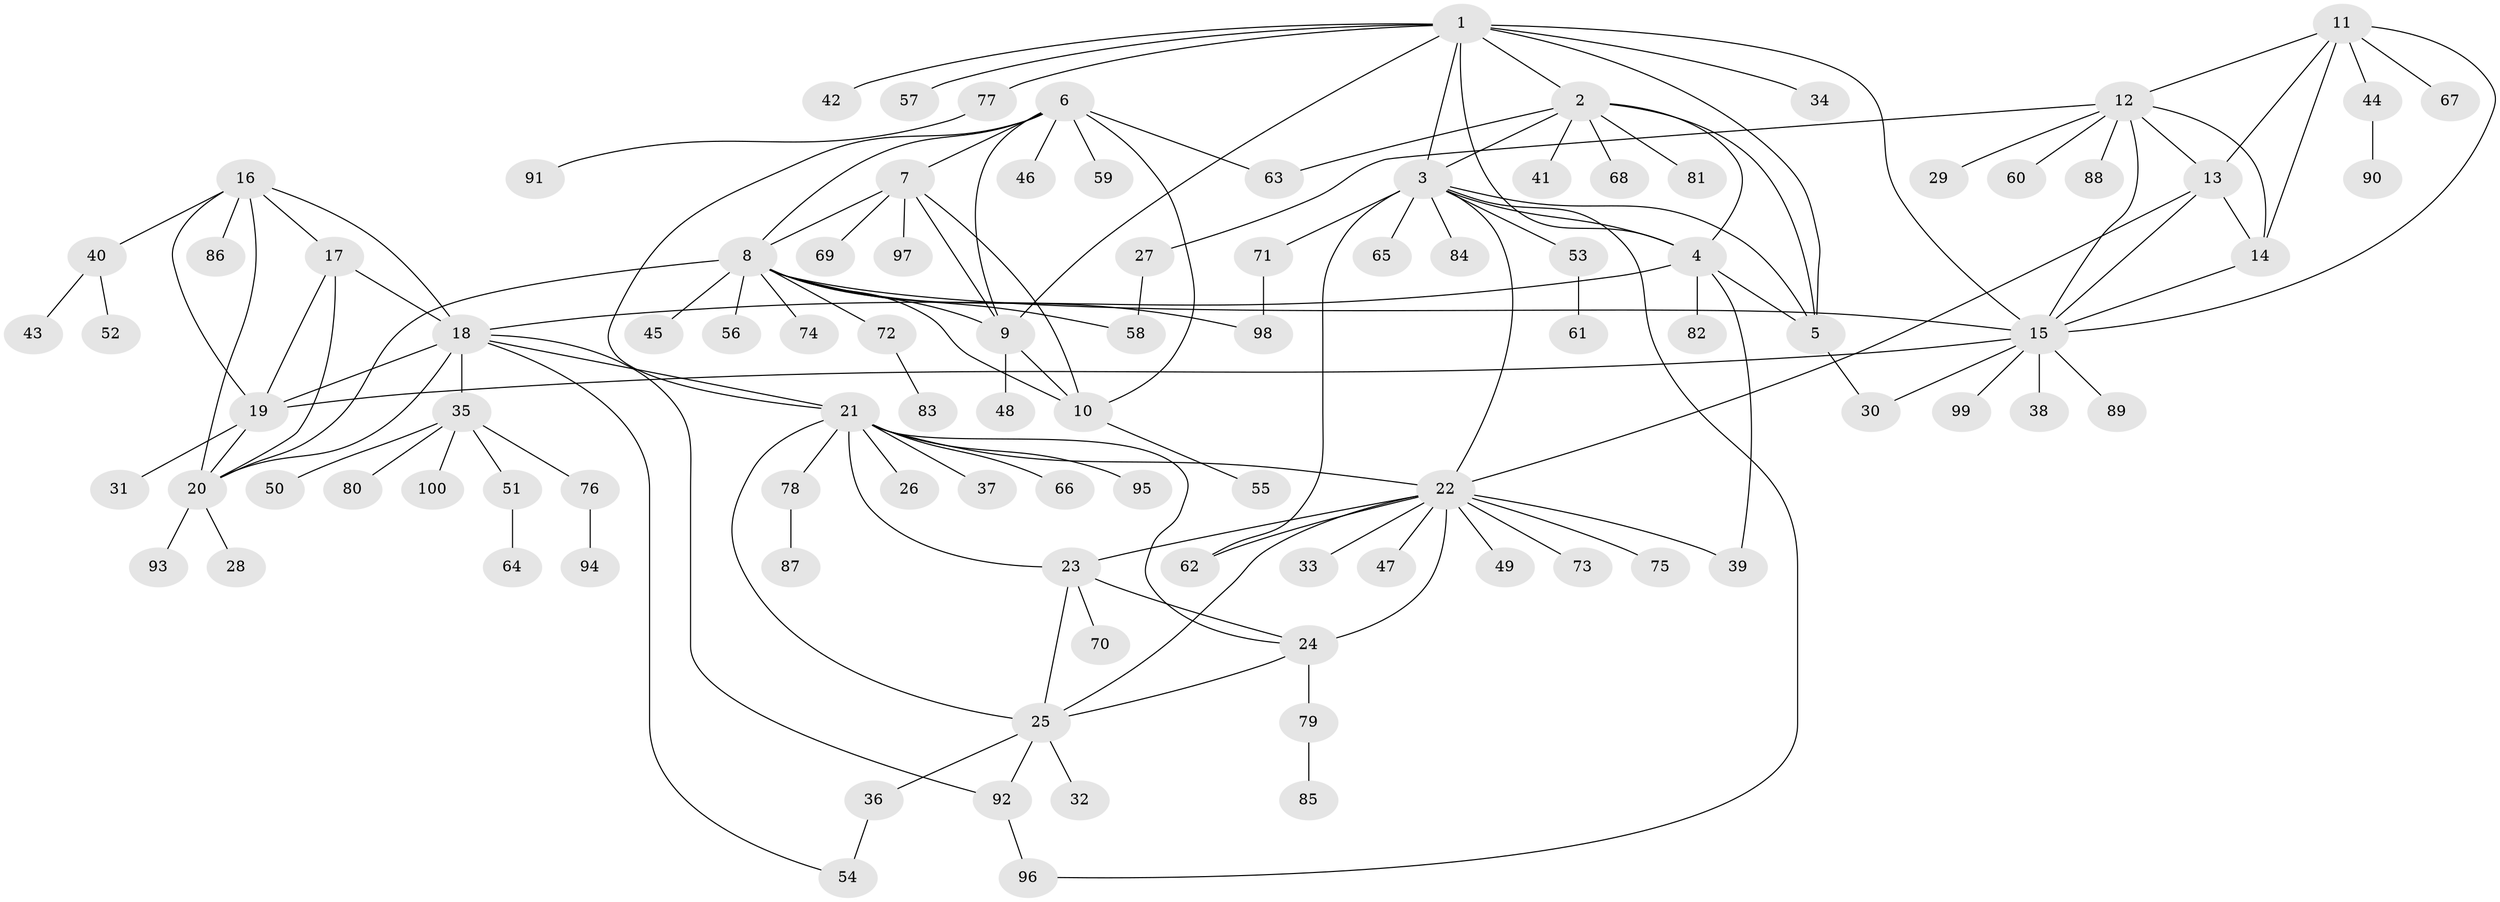 // Generated by graph-tools (version 1.1) at 2025/11/02/27/25 16:11:32]
// undirected, 100 vertices, 144 edges
graph export_dot {
graph [start="1"]
  node [color=gray90,style=filled];
  1;
  2;
  3;
  4;
  5;
  6;
  7;
  8;
  9;
  10;
  11;
  12;
  13;
  14;
  15;
  16;
  17;
  18;
  19;
  20;
  21;
  22;
  23;
  24;
  25;
  26;
  27;
  28;
  29;
  30;
  31;
  32;
  33;
  34;
  35;
  36;
  37;
  38;
  39;
  40;
  41;
  42;
  43;
  44;
  45;
  46;
  47;
  48;
  49;
  50;
  51;
  52;
  53;
  54;
  55;
  56;
  57;
  58;
  59;
  60;
  61;
  62;
  63;
  64;
  65;
  66;
  67;
  68;
  69;
  70;
  71;
  72;
  73;
  74;
  75;
  76;
  77;
  78;
  79;
  80;
  81;
  82;
  83;
  84;
  85;
  86;
  87;
  88;
  89;
  90;
  91;
  92;
  93;
  94;
  95;
  96;
  97;
  98;
  99;
  100;
  1 -- 2;
  1 -- 3;
  1 -- 4;
  1 -- 5;
  1 -- 9;
  1 -- 15;
  1 -- 34;
  1 -- 42;
  1 -- 57;
  1 -- 77;
  2 -- 3;
  2 -- 4;
  2 -- 5;
  2 -- 41;
  2 -- 63;
  2 -- 68;
  2 -- 81;
  3 -- 4;
  3 -- 5;
  3 -- 22;
  3 -- 53;
  3 -- 62;
  3 -- 65;
  3 -- 71;
  3 -- 84;
  3 -- 96;
  4 -- 5;
  4 -- 18;
  4 -- 39;
  4 -- 82;
  5 -- 30;
  6 -- 7;
  6 -- 8;
  6 -- 9;
  6 -- 10;
  6 -- 21;
  6 -- 46;
  6 -- 59;
  6 -- 63;
  7 -- 8;
  7 -- 9;
  7 -- 10;
  7 -- 69;
  7 -- 97;
  8 -- 9;
  8 -- 10;
  8 -- 15;
  8 -- 20;
  8 -- 45;
  8 -- 56;
  8 -- 58;
  8 -- 72;
  8 -- 74;
  8 -- 98;
  9 -- 10;
  9 -- 48;
  10 -- 55;
  11 -- 12;
  11 -- 13;
  11 -- 14;
  11 -- 15;
  11 -- 44;
  11 -- 67;
  12 -- 13;
  12 -- 14;
  12 -- 15;
  12 -- 27;
  12 -- 29;
  12 -- 60;
  12 -- 88;
  13 -- 14;
  13 -- 15;
  13 -- 22;
  14 -- 15;
  15 -- 19;
  15 -- 30;
  15 -- 38;
  15 -- 89;
  15 -- 99;
  16 -- 17;
  16 -- 18;
  16 -- 19;
  16 -- 20;
  16 -- 40;
  16 -- 86;
  17 -- 18;
  17 -- 19;
  17 -- 20;
  18 -- 19;
  18 -- 20;
  18 -- 21;
  18 -- 35;
  18 -- 54;
  18 -- 92;
  19 -- 20;
  19 -- 31;
  20 -- 28;
  20 -- 93;
  21 -- 22;
  21 -- 23;
  21 -- 24;
  21 -- 25;
  21 -- 26;
  21 -- 37;
  21 -- 66;
  21 -- 78;
  21 -- 95;
  22 -- 23;
  22 -- 24;
  22 -- 25;
  22 -- 33;
  22 -- 39;
  22 -- 47;
  22 -- 49;
  22 -- 62;
  22 -- 73;
  22 -- 75;
  23 -- 24;
  23 -- 25;
  23 -- 70;
  24 -- 25;
  24 -- 79;
  25 -- 32;
  25 -- 36;
  25 -- 92;
  27 -- 58;
  35 -- 50;
  35 -- 51;
  35 -- 76;
  35 -- 80;
  35 -- 100;
  36 -- 54;
  40 -- 43;
  40 -- 52;
  44 -- 90;
  51 -- 64;
  53 -- 61;
  71 -- 98;
  72 -- 83;
  76 -- 94;
  77 -- 91;
  78 -- 87;
  79 -- 85;
  92 -- 96;
}

